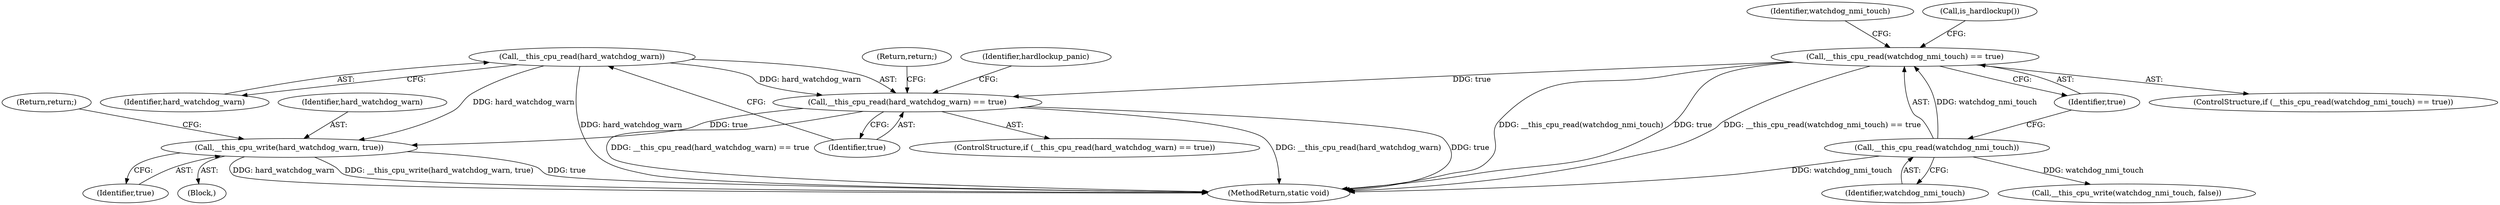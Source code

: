 digraph "0_linux_a8b0ca17b80e92faab46ee7179ba9e99ccb61233_71@API" {
"1000148" [label="(Call,__this_cpu_write(hard_watchdog_warn, true))"];
"1000134" [label="(Call,__this_cpu_read(hard_watchdog_warn))"];
"1000133" [label="(Call,__this_cpu_read(hard_watchdog_warn) == true)"];
"1000116" [label="(Call,__this_cpu_read(watchdog_nmi_touch) == true)"];
"1000117" [label="(Call,__this_cpu_read(watchdog_nmi_touch))"];
"1000118" [label="(Identifier,watchdog_nmi_touch)"];
"1000149" [label="(Identifier,hard_watchdog_warn)"];
"1000139" [label="(Identifier,hardlockup_panic)"];
"1000119" [label="(Identifier,true)"];
"1000132" [label="(ControlStructure,if (__this_cpu_read(hard_watchdog_warn) == true))"];
"1000156" [label="(MethodReturn,static void)"];
"1000134" [label="(Call,__this_cpu_read(hard_watchdog_warn))"];
"1000122" [label="(Identifier,watchdog_nmi_touch)"];
"1000115" [label="(ControlStructure,if (__this_cpu_read(watchdog_nmi_touch) == true))"];
"1000126" [label="(Call,is_hardlockup())"];
"1000117" [label="(Call,__this_cpu_read(watchdog_nmi_touch))"];
"1000150" [label="(Identifier,true)"];
"1000135" [label="(Identifier,hard_watchdog_warn)"];
"1000136" [label="(Identifier,true)"];
"1000116" [label="(Call,__this_cpu_read(watchdog_nmi_touch) == true)"];
"1000133" [label="(Call,__this_cpu_read(hard_watchdog_warn) == true)"];
"1000127" [label="(Block,)"];
"1000121" [label="(Call,__this_cpu_write(watchdog_nmi_touch, false))"];
"1000137" [label="(Return,return;)"];
"1000148" [label="(Call,__this_cpu_write(hard_watchdog_warn, true))"];
"1000151" [label="(Return,return;)"];
"1000148" -> "1000127"  [label="AST: "];
"1000148" -> "1000150"  [label="CFG: "];
"1000149" -> "1000148"  [label="AST: "];
"1000150" -> "1000148"  [label="AST: "];
"1000151" -> "1000148"  [label="CFG: "];
"1000148" -> "1000156"  [label="DDG: true"];
"1000148" -> "1000156"  [label="DDG: hard_watchdog_warn"];
"1000148" -> "1000156"  [label="DDG: __this_cpu_write(hard_watchdog_warn, true)"];
"1000134" -> "1000148"  [label="DDG: hard_watchdog_warn"];
"1000133" -> "1000148"  [label="DDG: true"];
"1000134" -> "1000133"  [label="AST: "];
"1000134" -> "1000135"  [label="CFG: "];
"1000135" -> "1000134"  [label="AST: "];
"1000136" -> "1000134"  [label="CFG: "];
"1000134" -> "1000156"  [label="DDG: hard_watchdog_warn"];
"1000134" -> "1000133"  [label="DDG: hard_watchdog_warn"];
"1000133" -> "1000132"  [label="AST: "];
"1000133" -> "1000136"  [label="CFG: "];
"1000136" -> "1000133"  [label="AST: "];
"1000137" -> "1000133"  [label="CFG: "];
"1000139" -> "1000133"  [label="CFG: "];
"1000133" -> "1000156"  [label="DDG: __this_cpu_read(hard_watchdog_warn) == true"];
"1000133" -> "1000156"  [label="DDG: __this_cpu_read(hard_watchdog_warn)"];
"1000133" -> "1000156"  [label="DDG: true"];
"1000116" -> "1000133"  [label="DDG: true"];
"1000116" -> "1000115"  [label="AST: "];
"1000116" -> "1000119"  [label="CFG: "];
"1000117" -> "1000116"  [label="AST: "];
"1000119" -> "1000116"  [label="AST: "];
"1000122" -> "1000116"  [label="CFG: "];
"1000126" -> "1000116"  [label="CFG: "];
"1000116" -> "1000156"  [label="DDG: __this_cpu_read(watchdog_nmi_touch)"];
"1000116" -> "1000156"  [label="DDG: true"];
"1000116" -> "1000156"  [label="DDG: __this_cpu_read(watchdog_nmi_touch) == true"];
"1000117" -> "1000116"  [label="DDG: watchdog_nmi_touch"];
"1000117" -> "1000118"  [label="CFG: "];
"1000118" -> "1000117"  [label="AST: "];
"1000119" -> "1000117"  [label="CFG: "];
"1000117" -> "1000156"  [label="DDG: watchdog_nmi_touch"];
"1000117" -> "1000121"  [label="DDG: watchdog_nmi_touch"];
}
